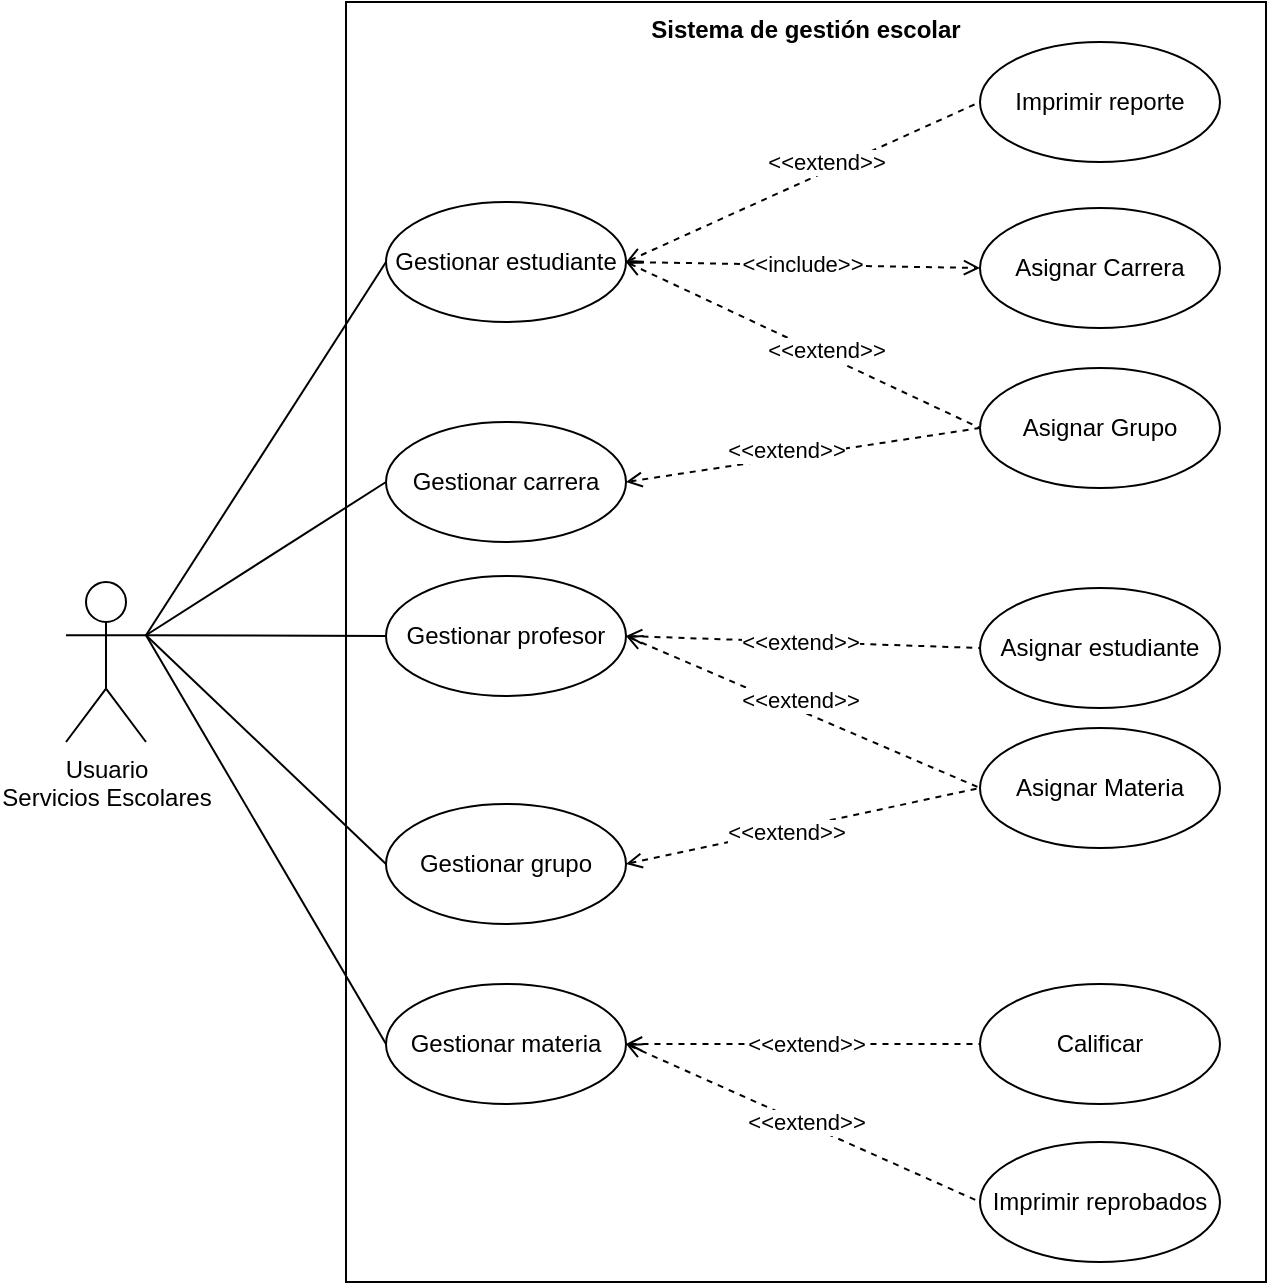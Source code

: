 <mxfile version="27.0.3">
  <diagram name="Página-1" id="TAmQZilqjIfqI6Nxckwd">
    <mxGraphModel dx="1187" dy="649" grid="1" gridSize="10" guides="1" tooltips="1" connect="1" arrows="1" fold="1" page="1" pageScale="1" pageWidth="827" pageHeight="1169" math="0" shadow="0">
      <root>
        <mxCell id="0" />
        <mxCell id="1" parent="0" />
        <mxCell id="9Dx97ThV0UzyviU37jUD-1" value="Usuario &lt;br&gt;Servicios Escolares" style="shape=umlActor;verticalLabelPosition=bottom;verticalAlign=top;html=1;" parent="1" vertex="1">
          <mxGeometry x="80" y="420" width="40" height="80" as="geometry" />
        </mxCell>
        <mxCell id="9Dx97ThV0UzyviU37jUD-4" value="&lt;b&gt;Sistema de gestión escolar&lt;/b&gt;" style="rounded=0;whiteSpace=wrap;html=1;verticalAlign=top;" parent="1" vertex="1">
          <mxGeometry x="220" y="130" width="460" height="640" as="geometry" />
        </mxCell>
        <mxCell id="oGHuEJ60Cs28xVizMpO--3" value="Gestionar profesor" style="ellipse;whiteSpace=wrap;html=1;" vertex="1" parent="1">
          <mxGeometry x="240" y="417" width="120" height="60" as="geometry" />
        </mxCell>
        <mxCell id="oGHuEJ60Cs28xVizMpO--4" value="Gestionar estudiante" style="ellipse;whiteSpace=wrap;html=1;" vertex="1" parent="1">
          <mxGeometry x="240" y="230" width="120" height="60" as="geometry" />
        </mxCell>
        <mxCell id="oGHuEJ60Cs28xVizMpO--5" value="Gestionar carrera" style="ellipse;whiteSpace=wrap;html=1;" vertex="1" parent="1">
          <mxGeometry x="240" y="340" width="120" height="60" as="geometry" />
        </mxCell>
        <mxCell id="oGHuEJ60Cs28xVizMpO--6" value="Gestionar grupo" style="ellipse;whiteSpace=wrap;html=1;" vertex="1" parent="1">
          <mxGeometry x="240" y="531" width="120" height="60" as="geometry" />
        </mxCell>
        <mxCell id="oGHuEJ60Cs28xVizMpO--7" value="Gestionar materia" style="ellipse;whiteSpace=wrap;html=1;" vertex="1" parent="1">
          <mxGeometry x="240" y="621" width="120" height="60" as="geometry" />
        </mxCell>
        <mxCell id="oGHuEJ60Cs28xVizMpO--9" value="Asignar estudiante" style="ellipse;whiteSpace=wrap;html=1;" vertex="1" parent="1">
          <mxGeometry x="537" y="423" width="120" height="60" as="geometry" />
        </mxCell>
        <mxCell id="oGHuEJ60Cs28xVizMpO--10" value="Asignar Materia" style="ellipse;whiteSpace=wrap;html=1;" vertex="1" parent="1">
          <mxGeometry x="537" y="493" width="120" height="60" as="geometry" />
        </mxCell>
        <mxCell id="oGHuEJ60Cs28xVizMpO--12" value="" style="endArrow=none;html=1;rounded=0;exitX=1;exitY=0.333;exitDx=0;exitDy=0;exitPerimeter=0;entryX=0;entryY=0.5;entryDx=0;entryDy=0;" edge="1" parent="1" source="9Dx97ThV0UzyviU37jUD-1" target="oGHuEJ60Cs28xVizMpO--3">
          <mxGeometry width="50" height="50" relative="1" as="geometry">
            <mxPoint x="450" y="330" as="sourcePoint" />
            <mxPoint x="500" y="280" as="targetPoint" />
          </mxGeometry>
        </mxCell>
        <mxCell id="oGHuEJ60Cs28xVizMpO--13" value="" style="endArrow=none;html=1;rounded=0;entryX=0;entryY=0.5;entryDx=0;entryDy=0;exitX=1;exitY=0.333;exitDx=0;exitDy=0;exitPerimeter=0;" edge="1" parent="1" source="9Dx97ThV0UzyviU37jUD-1" target="oGHuEJ60Cs28xVizMpO--4">
          <mxGeometry width="50" height="50" relative="1" as="geometry">
            <mxPoint x="180" y="340" as="sourcePoint" />
            <mxPoint x="240" y="120" as="targetPoint" />
          </mxGeometry>
        </mxCell>
        <mxCell id="oGHuEJ60Cs28xVizMpO--15" value="" style="endArrow=none;dashed=1;html=1;rounded=0;exitX=1;exitY=0.5;exitDx=0;exitDy=0;entryX=0;entryY=0.5;entryDx=0;entryDy=0;endFill=0;startFill=0;startArrow=open;" edge="1" parent="1" source="oGHuEJ60Cs28xVizMpO--3" target="oGHuEJ60Cs28xVizMpO--9">
          <mxGeometry width="50" height="50" relative="1" as="geometry">
            <mxPoint x="450" y="667" as="sourcePoint" />
            <mxPoint x="500" y="617" as="targetPoint" />
          </mxGeometry>
        </mxCell>
        <mxCell id="oGHuEJ60Cs28xVizMpO--16" value="&amp;lt;&amp;lt;extend&amp;gt;&amp;gt;" style="edgeLabel;html=1;align=center;verticalAlign=middle;resizable=0;points=[];" vertex="1" connectable="0" parent="oGHuEJ60Cs28xVizMpO--15">
          <mxGeometry x="-0.164" relative="1" as="geometry">
            <mxPoint x="13" as="offset" />
          </mxGeometry>
        </mxCell>
        <mxCell id="oGHuEJ60Cs28xVizMpO--18" value="" style="endArrow=none;dashed=1;html=1;rounded=0;exitX=1;exitY=0.5;exitDx=0;exitDy=0;entryX=0;entryY=0.5;entryDx=0;entryDy=0;endFill=0;startFill=0;startArrow=open;" edge="1" parent="1" source="oGHuEJ60Cs28xVizMpO--3" target="oGHuEJ60Cs28xVizMpO--10">
          <mxGeometry width="50" height="50" relative="1" as="geometry">
            <mxPoint x="360" y="457" as="sourcePoint" />
            <mxPoint x="470" y="467" as="targetPoint" />
          </mxGeometry>
        </mxCell>
        <mxCell id="oGHuEJ60Cs28xVizMpO--19" value="&amp;lt;&amp;lt;extend&amp;gt;&amp;gt;" style="edgeLabel;html=1;align=center;verticalAlign=middle;resizable=0;points=[];" vertex="1" connectable="0" parent="oGHuEJ60Cs28xVizMpO--18">
          <mxGeometry x="-0.164" relative="1" as="geometry">
            <mxPoint x="13" as="offset" />
          </mxGeometry>
        </mxCell>
        <mxCell id="oGHuEJ60Cs28xVizMpO--20" value="Asignar Carrera" style="ellipse;whiteSpace=wrap;html=1;" vertex="1" parent="1">
          <mxGeometry x="537" y="233" width="120" height="60" as="geometry" />
        </mxCell>
        <mxCell id="oGHuEJ60Cs28xVizMpO--21" value="&amp;lt;&amp;lt;include&amp;gt;&amp;gt;" style="endArrow=open;dashed=1;html=1;rounded=0;exitX=1;exitY=0.5;exitDx=0;exitDy=0;entryX=0;entryY=0.5;entryDx=0;entryDy=0;endFill=0;" edge="1" parent="1" source="oGHuEJ60Cs28xVizMpO--4" target="oGHuEJ60Cs28xVizMpO--20">
          <mxGeometry width="50" height="50" relative="1" as="geometry">
            <mxPoint x="420" y="270" as="sourcePoint" />
            <mxPoint x="470" y="220" as="targetPoint" />
          </mxGeometry>
        </mxCell>
        <mxCell id="oGHuEJ60Cs28xVizMpO--22" value="Asignar Grupo" style="ellipse;whiteSpace=wrap;html=1;" vertex="1" parent="1">
          <mxGeometry x="537" y="313" width="120" height="60" as="geometry" />
        </mxCell>
        <mxCell id="oGHuEJ60Cs28xVizMpO--23" value="" style="endArrow=none;dashed=1;html=1;rounded=0;exitX=1;exitY=0.5;exitDx=0;exitDy=0;entryX=0;entryY=0.5;entryDx=0;entryDy=0;endFill=0;startFill=0;startArrow=open;" edge="1" parent="1" source="oGHuEJ60Cs28xVizMpO--4" target="oGHuEJ60Cs28xVizMpO--22">
          <mxGeometry width="50" height="50" relative="1" as="geometry">
            <mxPoint x="360" y="120" as="sourcePoint" />
            <mxPoint x="547" y="163" as="targetPoint" />
          </mxGeometry>
        </mxCell>
        <mxCell id="oGHuEJ60Cs28xVizMpO--24" value="&amp;lt;&amp;lt;extend&amp;gt;&amp;gt;" style="edgeLabel;html=1;align=center;verticalAlign=middle;resizable=0;points=[];" vertex="1" connectable="0" parent="oGHuEJ60Cs28xVizMpO--23">
          <mxGeometry x="-0.164" relative="1" as="geometry">
            <mxPoint x="26" y="9" as="offset" />
          </mxGeometry>
        </mxCell>
        <mxCell id="oGHuEJ60Cs28xVizMpO--25" value="" style="endArrow=none;dashed=1;html=1;rounded=0;exitX=1;exitY=0.5;exitDx=0;exitDy=0;entryX=0;entryY=0.5;entryDx=0;entryDy=0;endFill=0;startFill=0;startArrow=open;" edge="1" parent="1" source="oGHuEJ60Cs28xVizMpO--5" target="oGHuEJ60Cs28xVizMpO--22">
          <mxGeometry width="50" height="50" relative="1" as="geometry">
            <mxPoint x="370" y="270" as="sourcePoint" />
            <mxPoint x="547" y="320" as="targetPoint" />
          </mxGeometry>
        </mxCell>
        <mxCell id="oGHuEJ60Cs28xVizMpO--26" value="&amp;lt;&amp;lt;extend&amp;gt;&amp;gt;" style="edgeLabel;html=1;align=center;verticalAlign=middle;resizable=0;points=[];" vertex="1" connectable="0" parent="oGHuEJ60Cs28xVizMpO--25">
          <mxGeometry x="-0.164" relative="1" as="geometry">
            <mxPoint x="6" y="-5" as="offset" />
          </mxGeometry>
        </mxCell>
        <mxCell id="oGHuEJ60Cs28xVizMpO--28" value="" style="endArrow=none;dashed=1;html=1;rounded=0;exitX=1;exitY=0.5;exitDx=0;exitDy=0;entryX=0;entryY=0.5;entryDx=0;entryDy=0;endFill=0;startFill=0;startArrow=open;" edge="1" parent="1" source="oGHuEJ60Cs28xVizMpO--6" target="oGHuEJ60Cs28xVizMpO--10">
          <mxGeometry width="50" height="50" relative="1" as="geometry">
            <mxPoint x="370" y="480" as="sourcePoint" />
            <mxPoint x="537.0" y="561" as="targetPoint" />
          </mxGeometry>
        </mxCell>
        <mxCell id="oGHuEJ60Cs28xVizMpO--29" value="&amp;lt;&amp;lt;extend&amp;gt;&amp;gt;" style="edgeLabel;html=1;align=center;verticalAlign=middle;resizable=0;points=[];" vertex="1" connectable="0" parent="oGHuEJ60Cs28xVizMpO--28">
          <mxGeometry x="-0.164" relative="1" as="geometry">
            <mxPoint x="6" as="offset" />
          </mxGeometry>
        </mxCell>
        <mxCell id="oGHuEJ60Cs28xVizMpO--32" value="Calificar" style="ellipse;whiteSpace=wrap;html=1;" vertex="1" parent="1">
          <mxGeometry x="537" y="621" width="120" height="60" as="geometry" />
        </mxCell>
        <mxCell id="oGHuEJ60Cs28xVizMpO--33" value="" style="endArrow=none;dashed=1;html=1;rounded=0;exitX=1;exitY=0.5;exitDx=0;exitDy=0;entryX=0;entryY=0.5;entryDx=0;entryDy=0;endFill=0;startFill=0;startArrow=open;" edge="1" parent="1" source="oGHuEJ60Cs28xVizMpO--7" target="oGHuEJ60Cs28xVizMpO--32">
          <mxGeometry width="50" height="50" relative="1" as="geometry">
            <mxPoint x="370" y="571" as="sourcePoint" />
            <mxPoint x="547" y="500" as="targetPoint" />
          </mxGeometry>
        </mxCell>
        <mxCell id="oGHuEJ60Cs28xVizMpO--34" value="&amp;lt;&amp;lt;extend&amp;gt;&amp;gt;" style="edgeLabel;html=1;align=center;verticalAlign=middle;resizable=0;points=[];" vertex="1" connectable="0" parent="oGHuEJ60Cs28xVizMpO--33">
          <mxGeometry x="-0.164" relative="1" as="geometry">
            <mxPoint x="16" as="offset" />
          </mxGeometry>
        </mxCell>
        <mxCell id="oGHuEJ60Cs28xVizMpO--35" value="" style="endArrow=none;html=1;rounded=0;entryX=0;entryY=0.5;entryDx=0;entryDy=0;exitX=1;exitY=0.333;exitDx=0;exitDy=0;exitPerimeter=0;" edge="1" parent="1" source="9Dx97ThV0UzyviU37jUD-1" target="oGHuEJ60Cs28xVizMpO--5">
          <mxGeometry width="50" height="50" relative="1" as="geometry">
            <mxPoint x="130" y="457" as="sourcePoint" />
            <mxPoint x="250" y="270" as="targetPoint" />
          </mxGeometry>
        </mxCell>
        <mxCell id="oGHuEJ60Cs28xVizMpO--36" value="" style="endArrow=none;html=1;rounded=0;entryX=0;entryY=0.5;entryDx=0;entryDy=0;exitX=1;exitY=0.333;exitDx=0;exitDy=0;exitPerimeter=0;" edge="1" parent="1" source="9Dx97ThV0UzyviU37jUD-1" target="oGHuEJ60Cs28xVizMpO--6">
          <mxGeometry width="50" height="50" relative="1" as="geometry">
            <mxPoint x="130" y="457" as="sourcePoint" />
            <mxPoint x="250" y="380" as="targetPoint" />
          </mxGeometry>
        </mxCell>
        <mxCell id="oGHuEJ60Cs28xVizMpO--37" value="" style="endArrow=none;html=1;rounded=0;entryX=0;entryY=0.5;entryDx=0;entryDy=0;exitX=1;exitY=0.333;exitDx=0;exitDy=0;exitPerimeter=0;" edge="1" parent="1" source="9Dx97ThV0UzyviU37jUD-1" target="oGHuEJ60Cs28xVizMpO--7">
          <mxGeometry width="50" height="50" relative="1" as="geometry">
            <mxPoint x="130" y="457" as="sourcePoint" />
            <mxPoint x="250" y="571" as="targetPoint" />
          </mxGeometry>
        </mxCell>
        <mxCell id="oGHuEJ60Cs28xVizMpO--38" value="Imprimir reporte" style="ellipse;whiteSpace=wrap;html=1;" vertex="1" parent="1">
          <mxGeometry x="537" y="150" width="120" height="60" as="geometry" />
        </mxCell>
        <mxCell id="oGHuEJ60Cs28xVizMpO--39" value="" style="endArrow=none;dashed=1;html=1;rounded=0;exitX=1;exitY=0.5;exitDx=0;exitDy=0;entryX=0;entryY=0.5;entryDx=0;entryDy=0;endFill=0;startFill=0;startArrow=open;fontStyle=1" edge="1" parent="1" source="oGHuEJ60Cs28xVizMpO--4" target="oGHuEJ60Cs28xVizMpO--38">
          <mxGeometry width="50" height="50" relative="1" as="geometry">
            <mxPoint x="370" y="270" as="sourcePoint" />
            <mxPoint x="547" y="353" as="targetPoint" />
          </mxGeometry>
        </mxCell>
        <mxCell id="oGHuEJ60Cs28xVizMpO--40" value="&amp;lt;&amp;lt;extend&amp;gt;&amp;gt;" style="edgeLabel;html=1;align=center;verticalAlign=middle;resizable=0;points=[];" vertex="1" connectable="0" parent="oGHuEJ60Cs28xVizMpO--39">
          <mxGeometry x="-0.164" relative="1" as="geometry">
            <mxPoint x="26" y="-17" as="offset" />
          </mxGeometry>
        </mxCell>
        <mxCell id="oGHuEJ60Cs28xVizMpO--41" value="Imprimir reprobados" style="ellipse;whiteSpace=wrap;html=1;" vertex="1" parent="1">
          <mxGeometry x="537" y="700" width="120" height="60" as="geometry" />
        </mxCell>
        <mxCell id="oGHuEJ60Cs28xVizMpO--42" value="" style="endArrow=none;dashed=1;html=1;rounded=0;exitX=1;exitY=0.5;exitDx=0;exitDy=0;entryX=0;entryY=0.5;entryDx=0;entryDy=0;endFill=0;startFill=0;startArrow=open;" edge="1" parent="1" source="oGHuEJ60Cs28xVizMpO--7" target="oGHuEJ60Cs28xVizMpO--41">
          <mxGeometry width="50" height="50" relative="1" as="geometry">
            <mxPoint x="370" y="661" as="sourcePoint" />
            <mxPoint x="547" y="661" as="targetPoint" />
          </mxGeometry>
        </mxCell>
        <mxCell id="oGHuEJ60Cs28xVizMpO--43" value="&amp;lt;&amp;lt;extend&amp;gt;&amp;gt;" style="edgeLabel;html=1;align=center;verticalAlign=middle;resizable=0;points=[];" vertex="1" connectable="0" parent="oGHuEJ60Cs28xVizMpO--42">
          <mxGeometry x="-0.164" relative="1" as="geometry">
            <mxPoint x="16" y="6" as="offset" />
          </mxGeometry>
        </mxCell>
      </root>
    </mxGraphModel>
  </diagram>
</mxfile>
